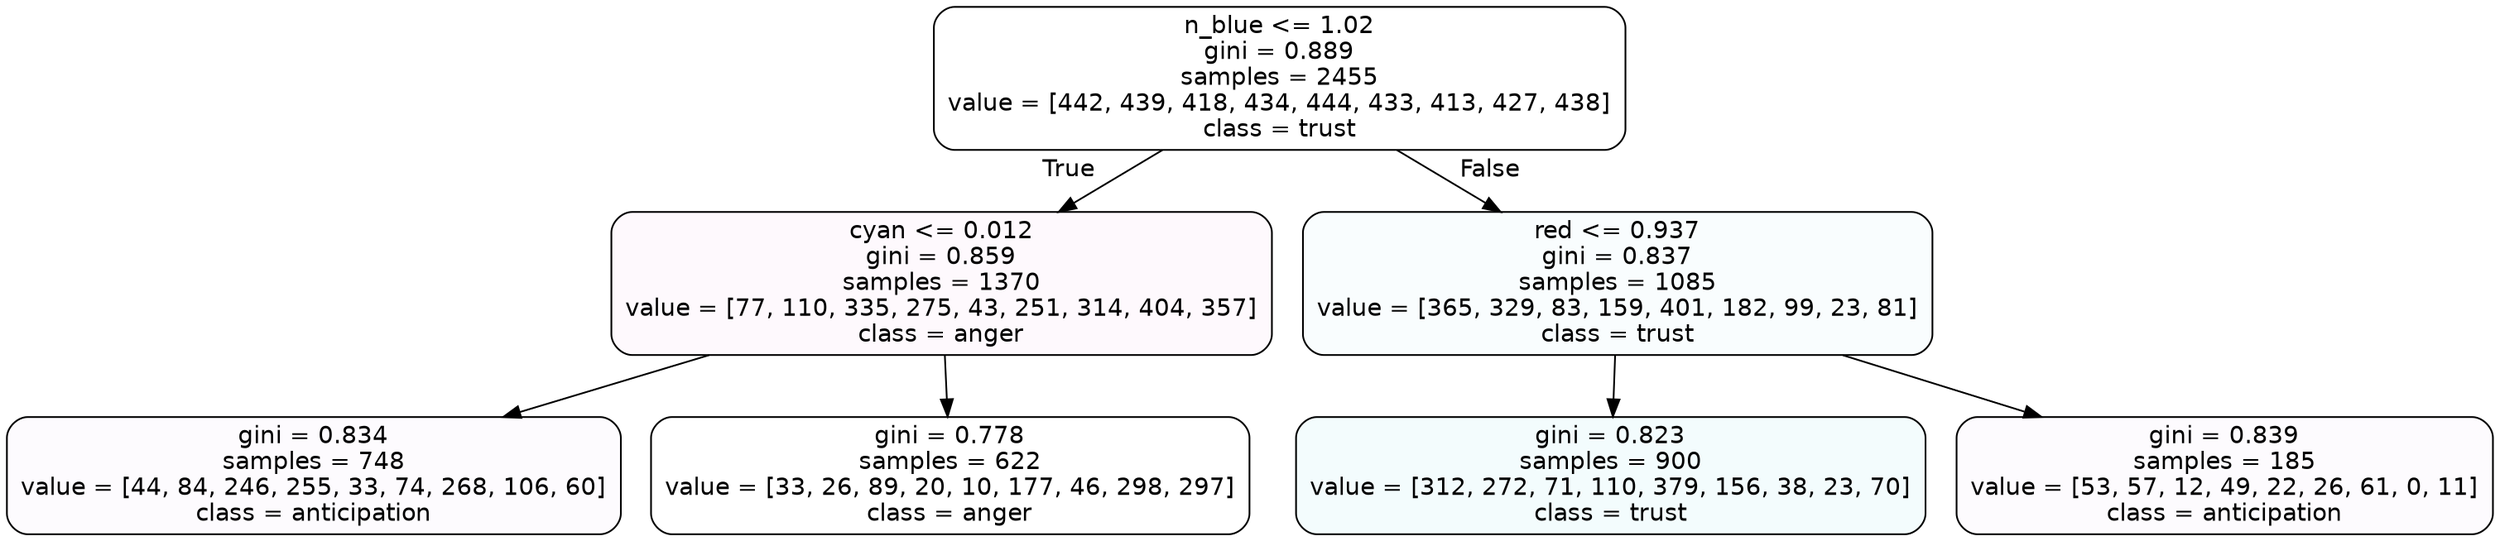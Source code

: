 digraph Tree {
node [shape=box, style="filled, rounded", color="black", fontname=helvetica] ;
edge [fontname=helvetica] ;
0 [label="n_blue <= 1.02\ngini = 0.889\nsamples = 2455\nvalue = [442, 439, 418, 434, 444, 433, 413, 427, 438]\nclass = trust", fillcolor="#39d7e500"] ;
1 [label="cyan <= 0.012\ngini = 0.859\nsamples = 1370\nvalue = [77, 110, 335, 275, 43, 251, 314, 404, 357]\nclass = anger", fillcolor="#e539d707"] ;
0 -> 1 [labeldistance=2.5, labelangle=45, headlabel="True"] ;
2 [label="gini = 0.834\nsamples = 748\nvalue = [44, 84, 246, 255, 33, 74, 268, 106, 60]\nclass = anticipation", fillcolor="#8139e504"] ;
1 -> 2 ;
3 [label="gini = 0.778\nsamples = 622\nvalue = [33, 26, 89, 20, 10, 177, 46, 298, 297]\nclass = anger", fillcolor="#e539d700"] ;
1 -> 3 ;
4 [label="red <= 0.937\ngini = 0.837\nsamples = 1085\nvalue = [365, 329, 83, 159, 401, 182, 99, 23, 81]\nclass = trust", fillcolor="#39d7e507"] ;
0 -> 4 [labeldistance=2.5, labelangle=-45, headlabel="False"] ;
5 [label="gini = 0.823\nsamples = 900\nvalue = [312, 272, 71, 110, 379, 156, 38, 23, 70]\nclass = trust", fillcolor="#39d7e50f"] ;
4 -> 5 ;
6 [label="gini = 0.839\nsamples = 185\nvalue = [53, 57, 12, 49, 22, 26, 61, 0, 11]\nclass = anticipation", fillcolor="#8139e504"] ;
4 -> 6 ;
}